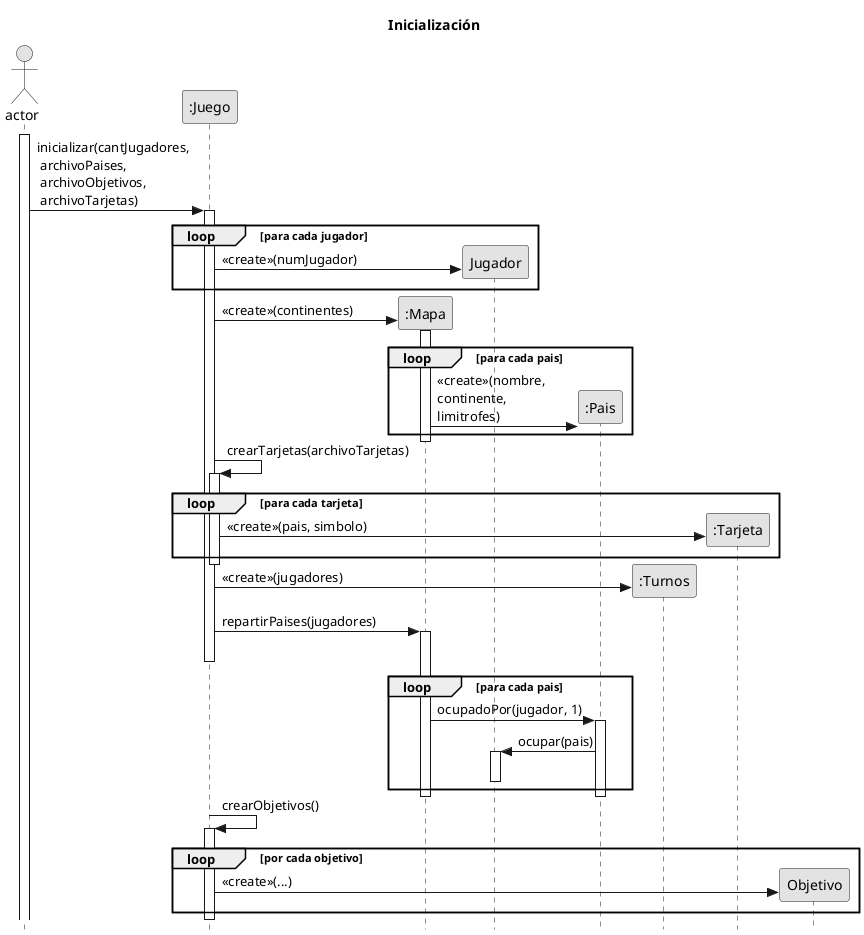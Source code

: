 @startuml
/'title Inicialización
skinparam responseMessageBelowArrow true
skinparam monochrome true
skinparam style strictuml
hide footbox

Actor actor
participant juego as ":Juego"
participant jug as "Jugador"
participant pais as ":Pais"

actor ++
actor -> juego ++: agregarPaises(paises)

actor -> juego: inicializar()

loop para cada pais
    juego -> jug: ocupar(pais)
    juego -> pais: ocupadoPor(jugador, 1)
end loop
'/

title Inicialización
skinparam responseMessageBelowArrow true
skinparam monochrome true
skinparam style strictuml
hide footbox

Actor actor
participant juego as ":Juego"
participant mapa as ":Mapa"
participant jug as "Jugador"
participant pais as ":Pais"
participant turnos as ":Turnos"
participant tarjeta as ":Tarjeta"
actor ++
actor -> juego++: inicializar(cantJugadores, \n archivoPaises,\n archivoObjetivos, \n archivoTarjetas)

loop para cada jugador
    juego -> jug**: <<create>>(numJugador)
end loop

juego -> mapa**: <<create>>(continentes)
activate mapa

loop para cada pais
    mapa -> pais**: <<create>>(nombre, \ncontinente, \nlimitrofes)
end loop
mapa--

juego -> juego++: crearTarjetas(archivoTarjetas)
loop para cada tarjeta
juego -> tarjeta**: <<create>>(pais, simbolo)
end loop
juego--

juego -> turnos**: <<create>>(jugadores)

juego -> mapa++: repartirPaises(jugadores)
juego--

loop para cada pais
    mapa -> pais++: ocupadoPor(jugador, 1)
    pais -> jug++: ocupar(pais)
    jug--
end loop
mapa--
pais--

juego -> juego++: crearObjetivos()
loop por cada objetivo
juego -> Objetivo**: <<create>>(...)
end loop
juego--

@enduml